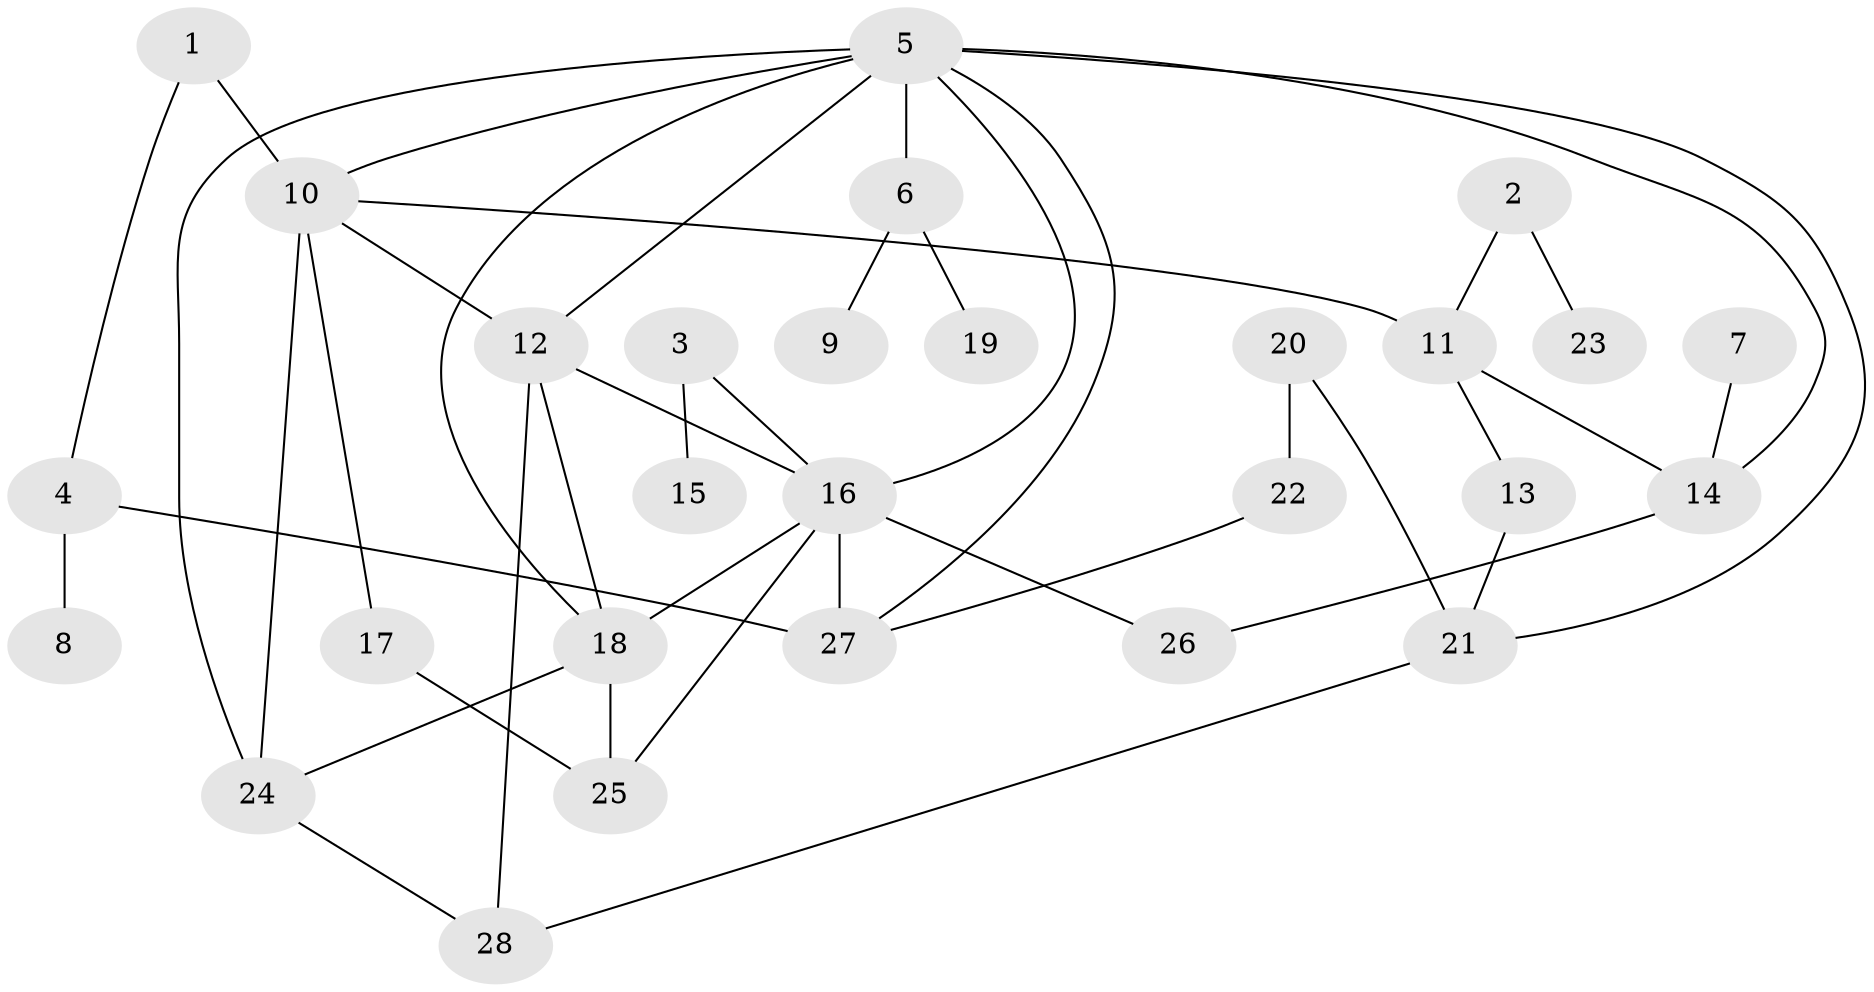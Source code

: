 // original degree distribution, {9: 0.014285714285714285, 4: 0.07142857142857142, 2: 0.37142857142857144, 6: 0.04285714285714286, 3: 0.18571428571428572, 5: 0.05714285714285714, 1: 0.2571428571428571}
// Generated by graph-tools (version 1.1) at 2025/36/03/04/25 23:36:12]
// undirected, 28 vertices, 43 edges
graph export_dot {
  node [color=gray90,style=filled];
  1;
  2;
  3;
  4;
  5;
  6;
  7;
  8;
  9;
  10;
  11;
  12;
  13;
  14;
  15;
  16;
  17;
  18;
  19;
  20;
  21;
  22;
  23;
  24;
  25;
  26;
  27;
  28;
  1 -- 4 [weight=1.0];
  1 -- 10 [weight=1.0];
  2 -- 11 [weight=1.0];
  2 -- 23 [weight=1.0];
  3 -- 15 [weight=1.0];
  3 -- 16 [weight=1.0];
  4 -- 8 [weight=1.0];
  4 -- 27 [weight=2.0];
  5 -- 6 [weight=1.0];
  5 -- 10 [weight=1.0];
  5 -- 12 [weight=1.0];
  5 -- 14 [weight=1.0];
  5 -- 16 [weight=1.0];
  5 -- 18 [weight=1.0];
  5 -- 21 [weight=1.0];
  5 -- 24 [weight=1.0];
  5 -- 27 [weight=1.0];
  6 -- 9 [weight=1.0];
  6 -- 19 [weight=1.0];
  7 -- 14 [weight=1.0];
  10 -- 11 [weight=1.0];
  10 -- 12 [weight=1.0];
  10 -- 17 [weight=1.0];
  10 -- 24 [weight=2.0];
  11 -- 13 [weight=1.0];
  11 -- 14 [weight=1.0];
  12 -- 16 [weight=1.0];
  12 -- 18 [weight=1.0];
  12 -- 28 [weight=1.0];
  13 -- 21 [weight=1.0];
  14 -- 26 [weight=1.0];
  16 -- 18 [weight=1.0];
  16 -- 25 [weight=1.0];
  16 -- 26 [weight=1.0];
  16 -- 27 [weight=1.0];
  17 -- 25 [weight=1.0];
  18 -- 24 [weight=1.0];
  18 -- 25 [weight=1.0];
  20 -- 21 [weight=1.0];
  20 -- 22 [weight=1.0];
  21 -- 28 [weight=1.0];
  22 -- 27 [weight=1.0];
  24 -- 28 [weight=1.0];
}
